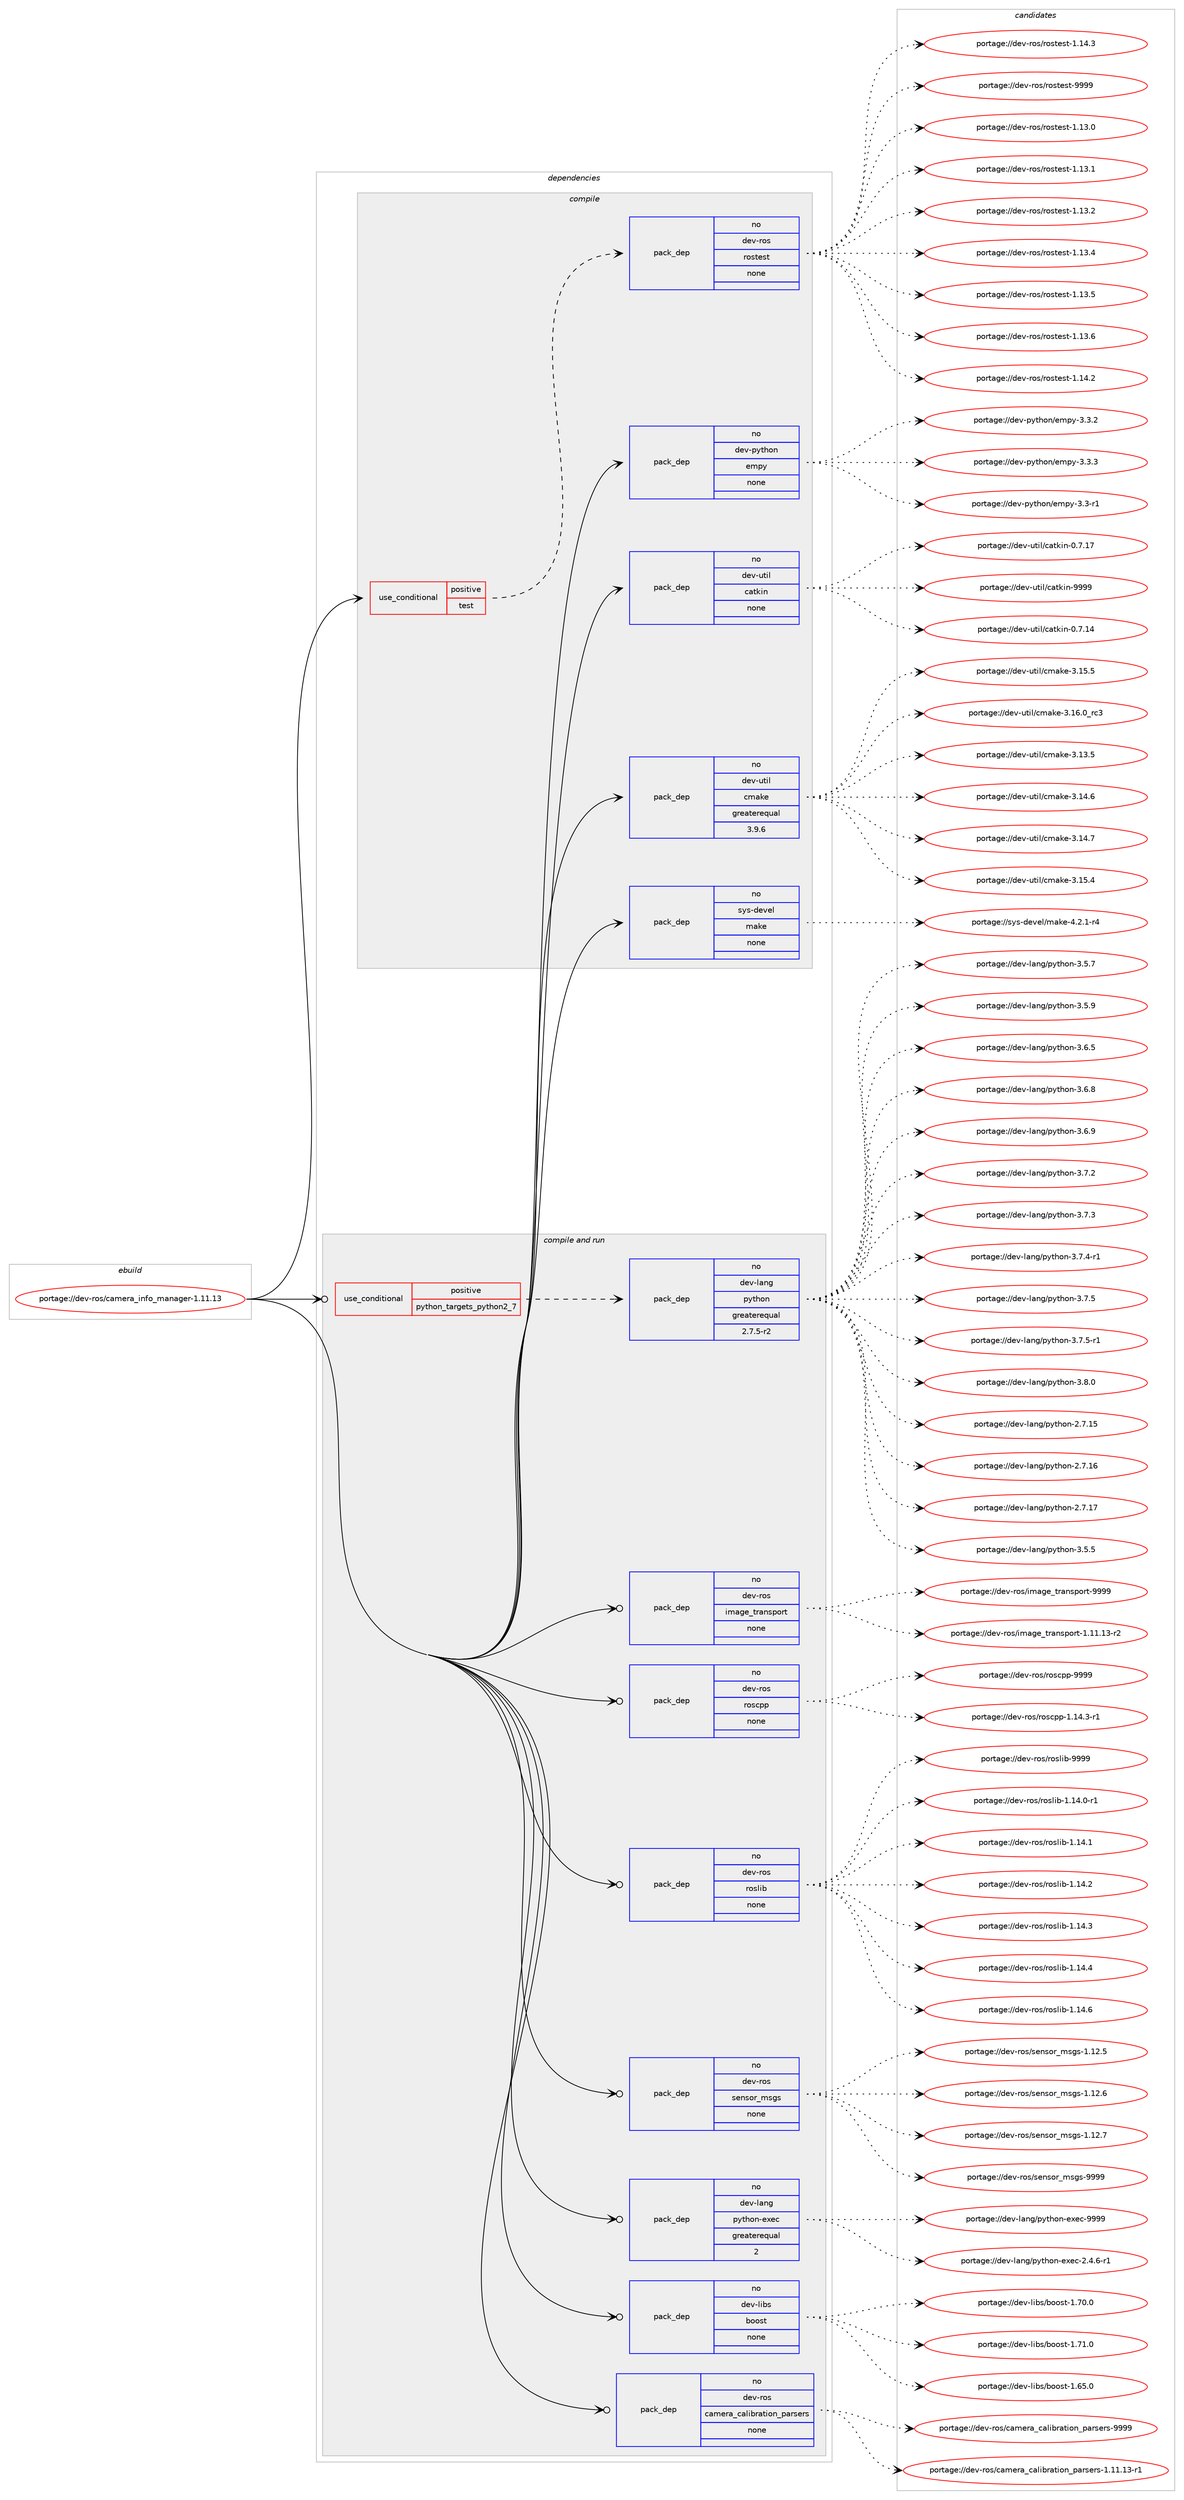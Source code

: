 digraph prolog {

# *************
# Graph options
# *************

newrank=true;
concentrate=true;
compound=true;
graph [rankdir=LR,fontname=Helvetica,fontsize=10,ranksep=1.5];#, ranksep=2.5, nodesep=0.2];
edge  [arrowhead=vee];
node  [fontname=Helvetica,fontsize=10];

# **********
# The ebuild
# **********

subgraph cluster_leftcol {
color=gray;
rank=same;
label=<<i>ebuild</i>>;
id [label="portage://dev-ros/camera_info_manager-1.11.13", color=red, width=4, href="../dev-ros/camera_info_manager-1.11.13.svg"];
}

# ****************
# The dependencies
# ****************

subgraph cluster_midcol {
color=gray;
label=<<i>dependencies</i>>;
subgraph cluster_compile {
fillcolor="#eeeeee";
style=filled;
label=<<i>compile</i>>;
subgraph cond42150 {
dependency184365 [label=<<TABLE BORDER="0" CELLBORDER="1" CELLSPACING="0" CELLPADDING="4"><TR><TD ROWSPAN="3" CELLPADDING="10">use_conditional</TD></TR><TR><TD>positive</TD></TR><TR><TD>test</TD></TR></TABLE>>, shape=none, color=red];
subgraph pack138789 {
dependency184366 [label=<<TABLE BORDER="0" CELLBORDER="1" CELLSPACING="0" CELLPADDING="4" WIDTH="220"><TR><TD ROWSPAN="6" CELLPADDING="30">pack_dep</TD></TR><TR><TD WIDTH="110">no</TD></TR><TR><TD>dev-ros</TD></TR><TR><TD>rostest</TD></TR><TR><TD>none</TD></TR><TR><TD></TD></TR></TABLE>>, shape=none, color=blue];
}
dependency184365:e -> dependency184366:w [weight=20,style="dashed",arrowhead="vee"];
}
id:e -> dependency184365:w [weight=20,style="solid",arrowhead="vee"];
subgraph pack138790 {
dependency184367 [label=<<TABLE BORDER="0" CELLBORDER="1" CELLSPACING="0" CELLPADDING="4" WIDTH="220"><TR><TD ROWSPAN="6" CELLPADDING="30">pack_dep</TD></TR><TR><TD WIDTH="110">no</TD></TR><TR><TD>dev-python</TD></TR><TR><TD>empy</TD></TR><TR><TD>none</TD></TR><TR><TD></TD></TR></TABLE>>, shape=none, color=blue];
}
id:e -> dependency184367:w [weight=20,style="solid",arrowhead="vee"];
subgraph pack138791 {
dependency184368 [label=<<TABLE BORDER="0" CELLBORDER="1" CELLSPACING="0" CELLPADDING="4" WIDTH="220"><TR><TD ROWSPAN="6" CELLPADDING="30">pack_dep</TD></TR><TR><TD WIDTH="110">no</TD></TR><TR><TD>dev-util</TD></TR><TR><TD>catkin</TD></TR><TR><TD>none</TD></TR><TR><TD></TD></TR></TABLE>>, shape=none, color=blue];
}
id:e -> dependency184368:w [weight=20,style="solid",arrowhead="vee"];
subgraph pack138792 {
dependency184369 [label=<<TABLE BORDER="0" CELLBORDER="1" CELLSPACING="0" CELLPADDING="4" WIDTH="220"><TR><TD ROWSPAN="6" CELLPADDING="30">pack_dep</TD></TR><TR><TD WIDTH="110">no</TD></TR><TR><TD>dev-util</TD></TR><TR><TD>cmake</TD></TR><TR><TD>greaterequal</TD></TR><TR><TD>3.9.6</TD></TR></TABLE>>, shape=none, color=blue];
}
id:e -> dependency184369:w [weight=20,style="solid",arrowhead="vee"];
subgraph pack138793 {
dependency184370 [label=<<TABLE BORDER="0" CELLBORDER="1" CELLSPACING="0" CELLPADDING="4" WIDTH="220"><TR><TD ROWSPAN="6" CELLPADDING="30">pack_dep</TD></TR><TR><TD WIDTH="110">no</TD></TR><TR><TD>sys-devel</TD></TR><TR><TD>make</TD></TR><TR><TD>none</TD></TR><TR><TD></TD></TR></TABLE>>, shape=none, color=blue];
}
id:e -> dependency184370:w [weight=20,style="solid",arrowhead="vee"];
}
subgraph cluster_compileandrun {
fillcolor="#eeeeee";
style=filled;
label=<<i>compile and run</i>>;
subgraph cond42151 {
dependency184371 [label=<<TABLE BORDER="0" CELLBORDER="1" CELLSPACING="0" CELLPADDING="4"><TR><TD ROWSPAN="3" CELLPADDING="10">use_conditional</TD></TR><TR><TD>positive</TD></TR><TR><TD>python_targets_python2_7</TD></TR></TABLE>>, shape=none, color=red];
subgraph pack138794 {
dependency184372 [label=<<TABLE BORDER="0" CELLBORDER="1" CELLSPACING="0" CELLPADDING="4" WIDTH="220"><TR><TD ROWSPAN="6" CELLPADDING="30">pack_dep</TD></TR><TR><TD WIDTH="110">no</TD></TR><TR><TD>dev-lang</TD></TR><TR><TD>python</TD></TR><TR><TD>greaterequal</TD></TR><TR><TD>2.7.5-r2</TD></TR></TABLE>>, shape=none, color=blue];
}
dependency184371:e -> dependency184372:w [weight=20,style="dashed",arrowhead="vee"];
}
id:e -> dependency184371:w [weight=20,style="solid",arrowhead="odotvee"];
subgraph pack138795 {
dependency184373 [label=<<TABLE BORDER="0" CELLBORDER="1" CELLSPACING="0" CELLPADDING="4" WIDTH="220"><TR><TD ROWSPAN="6" CELLPADDING="30">pack_dep</TD></TR><TR><TD WIDTH="110">no</TD></TR><TR><TD>dev-lang</TD></TR><TR><TD>python-exec</TD></TR><TR><TD>greaterequal</TD></TR><TR><TD>2</TD></TR></TABLE>>, shape=none, color=blue];
}
id:e -> dependency184373:w [weight=20,style="solid",arrowhead="odotvee"];
subgraph pack138796 {
dependency184374 [label=<<TABLE BORDER="0" CELLBORDER="1" CELLSPACING="0" CELLPADDING="4" WIDTH="220"><TR><TD ROWSPAN="6" CELLPADDING="30">pack_dep</TD></TR><TR><TD WIDTH="110">no</TD></TR><TR><TD>dev-libs</TD></TR><TR><TD>boost</TD></TR><TR><TD>none</TD></TR><TR><TD></TD></TR></TABLE>>, shape=none, color=blue];
}
id:e -> dependency184374:w [weight=20,style="solid",arrowhead="odotvee"];
subgraph pack138797 {
dependency184375 [label=<<TABLE BORDER="0" CELLBORDER="1" CELLSPACING="0" CELLPADDING="4" WIDTH="220"><TR><TD ROWSPAN="6" CELLPADDING="30">pack_dep</TD></TR><TR><TD WIDTH="110">no</TD></TR><TR><TD>dev-ros</TD></TR><TR><TD>camera_calibration_parsers</TD></TR><TR><TD>none</TD></TR><TR><TD></TD></TR></TABLE>>, shape=none, color=blue];
}
id:e -> dependency184375:w [weight=20,style="solid",arrowhead="odotvee"];
subgraph pack138798 {
dependency184376 [label=<<TABLE BORDER="0" CELLBORDER="1" CELLSPACING="0" CELLPADDING="4" WIDTH="220"><TR><TD ROWSPAN="6" CELLPADDING="30">pack_dep</TD></TR><TR><TD WIDTH="110">no</TD></TR><TR><TD>dev-ros</TD></TR><TR><TD>image_transport</TD></TR><TR><TD>none</TD></TR><TR><TD></TD></TR></TABLE>>, shape=none, color=blue];
}
id:e -> dependency184376:w [weight=20,style="solid",arrowhead="odotvee"];
subgraph pack138799 {
dependency184377 [label=<<TABLE BORDER="0" CELLBORDER="1" CELLSPACING="0" CELLPADDING="4" WIDTH="220"><TR><TD ROWSPAN="6" CELLPADDING="30">pack_dep</TD></TR><TR><TD WIDTH="110">no</TD></TR><TR><TD>dev-ros</TD></TR><TR><TD>roscpp</TD></TR><TR><TD>none</TD></TR><TR><TD></TD></TR></TABLE>>, shape=none, color=blue];
}
id:e -> dependency184377:w [weight=20,style="solid",arrowhead="odotvee"];
subgraph pack138800 {
dependency184378 [label=<<TABLE BORDER="0" CELLBORDER="1" CELLSPACING="0" CELLPADDING="4" WIDTH="220"><TR><TD ROWSPAN="6" CELLPADDING="30">pack_dep</TD></TR><TR><TD WIDTH="110">no</TD></TR><TR><TD>dev-ros</TD></TR><TR><TD>roslib</TD></TR><TR><TD>none</TD></TR><TR><TD></TD></TR></TABLE>>, shape=none, color=blue];
}
id:e -> dependency184378:w [weight=20,style="solid",arrowhead="odotvee"];
subgraph pack138801 {
dependency184379 [label=<<TABLE BORDER="0" CELLBORDER="1" CELLSPACING="0" CELLPADDING="4" WIDTH="220"><TR><TD ROWSPAN="6" CELLPADDING="30">pack_dep</TD></TR><TR><TD WIDTH="110">no</TD></TR><TR><TD>dev-ros</TD></TR><TR><TD>sensor_msgs</TD></TR><TR><TD>none</TD></TR><TR><TD></TD></TR></TABLE>>, shape=none, color=blue];
}
id:e -> dependency184379:w [weight=20,style="solid",arrowhead="odotvee"];
}
subgraph cluster_run {
fillcolor="#eeeeee";
style=filled;
label=<<i>run</i>>;
}
}

# **************
# The candidates
# **************

subgraph cluster_choices {
rank=same;
color=gray;
label=<<i>candidates</i>>;

subgraph choice138789 {
color=black;
nodesep=1;
choiceportage100101118451141111154711411111511610111511645494649514648 [label="portage://dev-ros/rostest-1.13.0", color=red, width=4,href="../dev-ros/rostest-1.13.0.svg"];
choiceportage100101118451141111154711411111511610111511645494649514649 [label="portage://dev-ros/rostest-1.13.1", color=red, width=4,href="../dev-ros/rostest-1.13.1.svg"];
choiceportage100101118451141111154711411111511610111511645494649514650 [label="portage://dev-ros/rostest-1.13.2", color=red, width=4,href="../dev-ros/rostest-1.13.2.svg"];
choiceportage100101118451141111154711411111511610111511645494649514652 [label="portage://dev-ros/rostest-1.13.4", color=red, width=4,href="../dev-ros/rostest-1.13.4.svg"];
choiceportage100101118451141111154711411111511610111511645494649514653 [label="portage://dev-ros/rostest-1.13.5", color=red, width=4,href="../dev-ros/rostest-1.13.5.svg"];
choiceportage100101118451141111154711411111511610111511645494649514654 [label="portage://dev-ros/rostest-1.13.6", color=red, width=4,href="../dev-ros/rostest-1.13.6.svg"];
choiceportage100101118451141111154711411111511610111511645494649524650 [label="portage://dev-ros/rostest-1.14.2", color=red, width=4,href="../dev-ros/rostest-1.14.2.svg"];
choiceportage100101118451141111154711411111511610111511645494649524651 [label="portage://dev-ros/rostest-1.14.3", color=red, width=4,href="../dev-ros/rostest-1.14.3.svg"];
choiceportage10010111845114111115471141111151161011151164557575757 [label="portage://dev-ros/rostest-9999", color=red, width=4,href="../dev-ros/rostest-9999.svg"];
dependency184366:e -> choiceportage100101118451141111154711411111511610111511645494649514648:w [style=dotted,weight="100"];
dependency184366:e -> choiceportage100101118451141111154711411111511610111511645494649514649:w [style=dotted,weight="100"];
dependency184366:e -> choiceportage100101118451141111154711411111511610111511645494649514650:w [style=dotted,weight="100"];
dependency184366:e -> choiceportage100101118451141111154711411111511610111511645494649514652:w [style=dotted,weight="100"];
dependency184366:e -> choiceportage100101118451141111154711411111511610111511645494649514653:w [style=dotted,weight="100"];
dependency184366:e -> choiceportage100101118451141111154711411111511610111511645494649514654:w [style=dotted,weight="100"];
dependency184366:e -> choiceportage100101118451141111154711411111511610111511645494649524650:w [style=dotted,weight="100"];
dependency184366:e -> choiceportage100101118451141111154711411111511610111511645494649524651:w [style=dotted,weight="100"];
dependency184366:e -> choiceportage10010111845114111115471141111151161011151164557575757:w [style=dotted,weight="100"];
}
subgraph choice138790 {
color=black;
nodesep=1;
choiceportage1001011184511212111610411111047101109112121455146514511449 [label="portage://dev-python/empy-3.3-r1", color=red, width=4,href="../dev-python/empy-3.3-r1.svg"];
choiceportage1001011184511212111610411111047101109112121455146514650 [label="portage://dev-python/empy-3.3.2", color=red, width=4,href="../dev-python/empy-3.3.2.svg"];
choiceportage1001011184511212111610411111047101109112121455146514651 [label="portage://dev-python/empy-3.3.3", color=red, width=4,href="../dev-python/empy-3.3.3.svg"];
dependency184367:e -> choiceportage1001011184511212111610411111047101109112121455146514511449:w [style=dotted,weight="100"];
dependency184367:e -> choiceportage1001011184511212111610411111047101109112121455146514650:w [style=dotted,weight="100"];
dependency184367:e -> choiceportage1001011184511212111610411111047101109112121455146514651:w [style=dotted,weight="100"];
}
subgraph choice138791 {
color=black;
nodesep=1;
choiceportage1001011184511711610510847999711610710511045484655464952 [label="portage://dev-util/catkin-0.7.14", color=red, width=4,href="../dev-util/catkin-0.7.14.svg"];
choiceportage1001011184511711610510847999711610710511045484655464955 [label="portage://dev-util/catkin-0.7.17", color=red, width=4,href="../dev-util/catkin-0.7.17.svg"];
choiceportage100101118451171161051084799971161071051104557575757 [label="portage://dev-util/catkin-9999", color=red, width=4,href="../dev-util/catkin-9999.svg"];
dependency184368:e -> choiceportage1001011184511711610510847999711610710511045484655464952:w [style=dotted,weight="100"];
dependency184368:e -> choiceportage1001011184511711610510847999711610710511045484655464955:w [style=dotted,weight="100"];
dependency184368:e -> choiceportage100101118451171161051084799971161071051104557575757:w [style=dotted,weight="100"];
}
subgraph choice138792 {
color=black;
nodesep=1;
choiceportage1001011184511711610510847991099710710145514649514653 [label="portage://dev-util/cmake-3.13.5", color=red, width=4,href="../dev-util/cmake-3.13.5.svg"];
choiceportage1001011184511711610510847991099710710145514649524654 [label="portage://dev-util/cmake-3.14.6", color=red, width=4,href="../dev-util/cmake-3.14.6.svg"];
choiceportage1001011184511711610510847991099710710145514649524655 [label="portage://dev-util/cmake-3.14.7", color=red, width=4,href="../dev-util/cmake-3.14.7.svg"];
choiceportage1001011184511711610510847991099710710145514649534652 [label="portage://dev-util/cmake-3.15.4", color=red, width=4,href="../dev-util/cmake-3.15.4.svg"];
choiceportage1001011184511711610510847991099710710145514649534653 [label="portage://dev-util/cmake-3.15.5", color=red, width=4,href="../dev-util/cmake-3.15.5.svg"];
choiceportage1001011184511711610510847991099710710145514649544648951149951 [label="portage://dev-util/cmake-3.16.0_rc3", color=red, width=4,href="../dev-util/cmake-3.16.0_rc3.svg"];
dependency184369:e -> choiceportage1001011184511711610510847991099710710145514649514653:w [style=dotted,weight="100"];
dependency184369:e -> choiceportage1001011184511711610510847991099710710145514649524654:w [style=dotted,weight="100"];
dependency184369:e -> choiceportage1001011184511711610510847991099710710145514649524655:w [style=dotted,weight="100"];
dependency184369:e -> choiceportage1001011184511711610510847991099710710145514649534652:w [style=dotted,weight="100"];
dependency184369:e -> choiceportage1001011184511711610510847991099710710145514649534653:w [style=dotted,weight="100"];
dependency184369:e -> choiceportage1001011184511711610510847991099710710145514649544648951149951:w [style=dotted,weight="100"];
}
subgraph choice138793 {
color=black;
nodesep=1;
choiceportage1151211154510010111810110847109971071014552465046494511452 [label="portage://sys-devel/make-4.2.1-r4", color=red, width=4,href="../sys-devel/make-4.2.1-r4.svg"];
dependency184370:e -> choiceportage1151211154510010111810110847109971071014552465046494511452:w [style=dotted,weight="100"];
}
subgraph choice138794 {
color=black;
nodesep=1;
choiceportage10010111845108971101034711212111610411111045504655464953 [label="portage://dev-lang/python-2.7.15", color=red, width=4,href="../dev-lang/python-2.7.15.svg"];
choiceportage10010111845108971101034711212111610411111045504655464954 [label="portage://dev-lang/python-2.7.16", color=red, width=4,href="../dev-lang/python-2.7.16.svg"];
choiceportage10010111845108971101034711212111610411111045504655464955 [label="portage://dev-lang/python-2.7.17", color=red, width=4,href="../dev-lang/python-2.7.17.svg"];
choiceportage100101118451089711010347112121116104111110455146534653 [label="portage://dev-lang/python-3.5.5", color=red, width=4,href="../dev-lang/python-3.5.5.svg"];
choiceportage100101118451089711010347112121116104111110455146534655 [label="portage://dev-lang/python-3.5.7", color=red, width=4,href="../dev-lang/python-3.5.7.svg"];
choiceportage100101118451089711010347112121116104111110455146534657 [label="portage://dev-lang/python-3.5.9", color=red, width=4,href="../dev-lang/python-3.5.9.svg"];
choiceportage100101118451089711010347112121116104111110455146544653 [label="portage://dev-lang/python-3.6.5", color=red, width=4,href="../dev-lang/python-3.6.5.svg"];
choiceportage100101118451089711010347112121116104111110455146544656 [label="portage://dev-lang/python-3.6.8", color=red, width=4,href="../dev-lang/python-3.6.8.svg"];
choiceportage100101118451089711010347112121116104111110455146544657 [label="portage://dev-lang/python-3.6.9", color=red, width=4,href="../dev-lang/python-3.6.9.svg"];
choiceportage100101118451089711010347112121116104111110455146554650 [label="portage://dev-lang/python-3.7.2", color=red, width=4,href="../dev-lang/python-3.7.2.svg"];
choiceportage100101118451089711010347112121116104111110455146554651 [label="portage://dev-lang/python-3.7.3", color=red, width=4,href="../dev-lang/python-3.7.3.svg"];
choiceportage1001011184510897110103471121211161041111104551465546524511449 [label="portage://dev-lang/python-3.7.4-r1", color=red, width=4,href="../dev-lang/python-3.7.4-r1.svg"];
choiceportage100101118451089711010347112121116104111110455146554653 [label="portage://dev-lang/python-3.7.5", color=red, width=4,href="../dev-lang/python-3.7.5.svg"];
choiceportage1001011184510897110103471121211161041111104551465546534511449 [label="portage://dev-lang/python-3.7.5-r1", color=red, width=4,href="../dev-lang/python-3.7.5-r1.svg"];
choiceportage100101118451089711010347112121116104111110455146564648 [label="portage://dev-lang/python-3.8.0", color=red, width=4,href="../dev-lang/python-3.8.0.svg"];
dependency184372:e -> choiceportage10010111845108971101034711212111610411111045504655464953:w [style=dotted,weight="100"];
dependency184372:e -> choiceportage10010111845108971101034711212111610411111045504655464954:w [style=dotted,weight="100"];
dependency184372:e -> choiceportage10010111845108971101034711212111610411111045504655464955:w [style=dotted,weight="100"];
dependency184372:e -> choiceportage100101118451089711010347112121116104111110455146534653:w [style=dotted,weight="100"];
dependency184372:e -> choiceportage100101118451089711010347112121116104111110455146534655:w [style=dotted,weight="100"];
dependency184372:e -> choiceportage100101118451089711010347112121116104111110455146534657:w [style=dotted,weight="100"];
dependency184372:e -> choiceportage100101118451089711010347112121116104111110455146544653:w [style=dotted,weight="100"];
dependency184372:e -> choiceportage100101118451089711010347112121116104111110455146544656:w [style=dotted,weight="100"];
dependency184372:e -> choiceportage100101118451089711010347112121116104111110455146544657:w [style=dotted,weight="100"];
dependency184372:e -> choiceportage100101118451089711010347112121116104111110455146554650:w [style=dotted,weight="100"];
dependency184372:e -> choiceportage100101118451089711010347112121116104111110455146554651:w [style=dotted,weight="100"];
dependency184372:e -> choiceportage1001011184510897110103471121211161041111104551465546524511449:w [style=dotted,weight="100"];
dependency184372:e -> choiceportage100101118451089711010347112121116104111110455146554653:w [style=dotted,weight="100"];
dependency184372:e -> choiceportage1001011184510897110103471121211161041111104551465546534511449:w [style=dotted,weight="100"];
dependency184372:e -> choiceportage100101118451089711010347112121116104111110455146564648:w [style=dotted,weight="100"];
}
subgraph choice138795 {
color=black;
nodesep=1;
choiceportage10010111845108971101034711212111610411111045101120101994550465246544511449 [label="portage://dev-lang/python-exec-2.4.6-r1", color=red, width=4,href="../dev-lang/python-exec-2.4.6-r1.svg"];
choiceportage10010111845108971101034711212111610411111045101120101994557575757 [label="portage://dev-lang/python-exec-9999", color=red, width=4,href="../dev-lang/python-exec-9999.svg"];
dependency184373:e -> choiceportage10010111845108971101034711212111610411111045101120101994550465246544511449:w [style=dotted,weight="100"];
dependency184373:e -> choiceportage10010111845108971101034711212111610411111045101120101994557575757:w [style=dotted,weight="100"];
}
subgraph choice138796 {
color=black;
nodesep=1;
choiceportage1001011184510810598115479811111111511645494654534648 [label="portage://dev-libs/boost-1.65.0", color=red, width=4,href="../dev-libs/boost-1.65.0.svg"];
choiceportage1001011184510810598115479811111111511645494655484648 [label="portage://dev-libs/boost-1.70.0", color=red, width=4,href="../dev-libs/boost-1.70.0.svg"];
choiceportage1001011184510810598115479811111111511645494655494648 [label="portage://dev-libs/boost-1.71.0", color=red, width=4,href="../dev-libs/boost-1.71.0.svg"];
dependency184374:e -> choiceportage1001011184510810598115479811111111511645494654534648:w [style=dotted,weight="100"];
dependency184374:e -> choiceportage1001011184510810598115479811111111511645494655484648:w [style=dotted,weight="100"];
dependency184374:e -> choiceportage1001011184510810598115479811111111511645494655494648:w [style=dotted,weight="100"];
}
subgraph choice138797 {
color=black;
nodesep=1;
choiceportage10010111845114111115479997109101114979599971081059811497116105111110951129711411510111411545494649494649514511449 [label="portage://dev-ros/camera_calibration_parsers-1.11.13-r1", color=red, width=4,href="../dev-ros/camera_calibration_parsers-1.11.13-r1.svg"];
choiceportage1001011184511411111547999710910111497959997108105981149711610511111095112971141151011141154557575757 [label="portage://dev-ros/camera_calibration_parsers-9999", color=red, width=4,href="../dev-ros/camera_calibration_parsers-9999.svg"];
dependency184375:e -> choiceportage10010111845114111115479997109101114979599971081059811497116105111110951129711411510111411545494649494649514511449:w [style=dotted,weight="100"];
dependency184375:e -> choiceportage1001011184511411111547999710910111497959997108105981149711610511111095112971141151011141154557575757:w [style=dotted,weight="100"];
}
subgraph choice138798 {
color=black;
nodesep=1;
choiceportage100101118451141111154710510997103101951161149711011511211111411645494649494649514511450 [label="portage://dev-ros/image_transport-1.11.13-r2", color=red, width=4,href="../dev-ros/image_transport-1.11.13-r2.svg"];
choiceportage10010111845114111115471051099710310195116114971101151121111141164557575757 [label="portage://dev-ros/image_transport-9999", color=red, width=4,href="../dev-ros/image_transport-9999.svg"];
dependency184376:e -> choiceportage100101118451141111154710510997103101951161149711011511211111411645494649494649514511450:w [style=dotted,weight="100"];
dependency184376:e -> choiceportage10010111845114111115471051099710310195116114971101151121111141164557575757:w [style=dotted,weight="100"];
}
subgraph choice138799 {
color=black;
nodesep=1;
choiceportage100101118451141111154711411111599112112454946495246514511449 [label="portage://dev-ros/roscpp-1.14.3-r1", color=red, width=4,href="../dev-ros/roscpp-1.14.3-r1.svg"];
choiceportage1001011184511411111547114111115991121124557575757 [label="portage://dev-ros/roscpp-9999", color=red, width=4,href="../dev-ros/roscpp-9999.svg"];
dependency184377:e -> choiceportage100101118451141111154711411111599112112454946495246514511449:w [style=dotted,weight="100"];
dependency184377:e -> choiceportage1001011184511411111547114111115991121124557575757:w [style=dotted,weight="100"];
}
subgraph choice138800 {
color=black;
nodesep=1;
choiceportage100101118451141111154711411111510810598454946495246484511449 [label="portage://dev-ros/roslib-1.14.0-r1", color=red, width=4,href="../dev-ros/roslib-1.14.0-r1.svg"];
choiceportage10010111845114111115471141111151081059845494649524649 [label="portage://dev-ros/roslib-1.14.1", color=red, width=4,href="../dev-ros/roslib-1.14.1.svg"];
choiceportage10010111845114111115471141111151081059845494649524650 [label="portage://dev-ros/roslib-1.14.2", color=red, width=4,href="../dev-ros/roslib-1.14.2.svg"];
choiceportage10010111845114111115471141111151081059845494649524651 [label="portage://dev-ros/roslib-1.14.3", color=red, width=4,href="../dev-ros/roslib-1.14.3.svg"];
choiceportage10010111845114111115471141111151081059845494649524652 [label="portage://dev-ros/roslib-1.14.4", color=red, width=4,href="../dev-ros/roslib-1.14.4.svg"];
choiceportage10010111845114111115471141111151081059845494649524654 [label="portage://dev-ros/roslib-1.14.6", color=red, width=4,href="../dev-ros/roslib-1.14.6.svg"];
choiceportage1001011184511411111547114111115108105984557575757 [label="portage://dev-ros/roslib-9999", color=red, width=4,href="../dev-ros/roslib-9999.svg"];
dependency184378:e -> choiceportage100101118451141111154711411111510810598454946495246484511449:w [style=dotted,weight="100"];
dependency184378:e -> choiceportage10010111845114111115471141111151081059845494649524649:w [style=dotted,weight="100"];
dependency184378:e -> choiceportage10010111845114111115471141111151081059845494649524650:w [style=dotted,weight="100"];
dependency184378:e -> choiceportage10010111845114111115471141111151081059845494649524651:w [style=dotted,weight="100"];
dependency184378:e -> choiceportage10010111845114111115471141111151081059845494649524652:w [style=dotted,weight="100"];
dependency184378:e -> choiceportage10010111845114111115471141111151081059845494649524654:w [style=dotted,weight="100"];
dependency184378:e -> choiceportage1001011184511411111547114111115108105984557575757:w [style=dotted,weight="100"];
}
subgraph choice138801 {
color=black;
nodesep=1;
choiceportage10010111845114111115471151011101151111149510911510311545494649504653 [label="portage://dev-ros/sensor_msgs-1.12.5", color=red, width=4,href="../dev-ros/sensor_msgs-1.12.5.svg"];
choiceportage10010111845114111115471151011101151111149510911510311545494649504654 [label="portage://dev-ros/sensor_msgs-1.12.6", color=red, width=4,href="../dev-ros/sensor_msgs-1.12.6.svg"];
choiceportage10010111845114111115471151011101151111149510911510311545494649504655 [label="portage://dev-ros/sensor_msgs-1.12.7", color=red, width=4,href="../dev-ros/sensor_msgs-1.12.7.svg"];
choiceportage1001011184511411111547115101110115111114951091151031154557575757 [label="portage://dev-ros/sensor_msgs-9999", color=red, width=4,href="../dev-ros/sensor_msgs-9999.svg"];
dependency184379:e -> choiceportage10010111845114111115471151011101151111149510911510311545494649504653:w [style=dotted,weight="100"];
dependency184379:e -> choiceportage10010111845114111115471151011101151111149510911510311545494649504654:w [style=dotted,weight="100"];
dependency184379:e -> choiceportage10010111845114111115471151011101151111149510911510311545494649504655:w [style=dotted,weight="100"];
dependency184379:e -> choiceportage1001011184511411111547115101110115111114951091151031154557575757:w [style=dotted,weight="100"];
}
}

}
